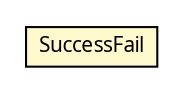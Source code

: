 #!/usr/local/bin/dot
#
# Class diagram 
# Generated by UMLGraph version 5.1 (http://www.umlgraph.org/)
#

digraph G {
	edge [fontname="arial",fontsize=10,labelfontname="arial",labelfontsize=10];
	node [fontname="arial",fontsize=10,shape=plaintext];
	nodesep=0.25;
	ranksep=0.5;
	// io.nextweb.fn.SuccessFail
	c5319 [label=<<table title="io.nextweb.fn.SuccessFail" border="0" cellborder="1" cellspacing="0" cellpadding="2" port="p" bgcolor="lemonChiffon" href="./SuccessFail.html">
		<tr><td><table border="0" cellspacing="0" cellpadding="1">
<tr><td align="center" balign="center"><font face="ariali"> SuccessFail </font></td></tr>
		</table></td></tr>
		</table>>, fontname="arial", fontcolor="black", fontsize=10.0];
}

